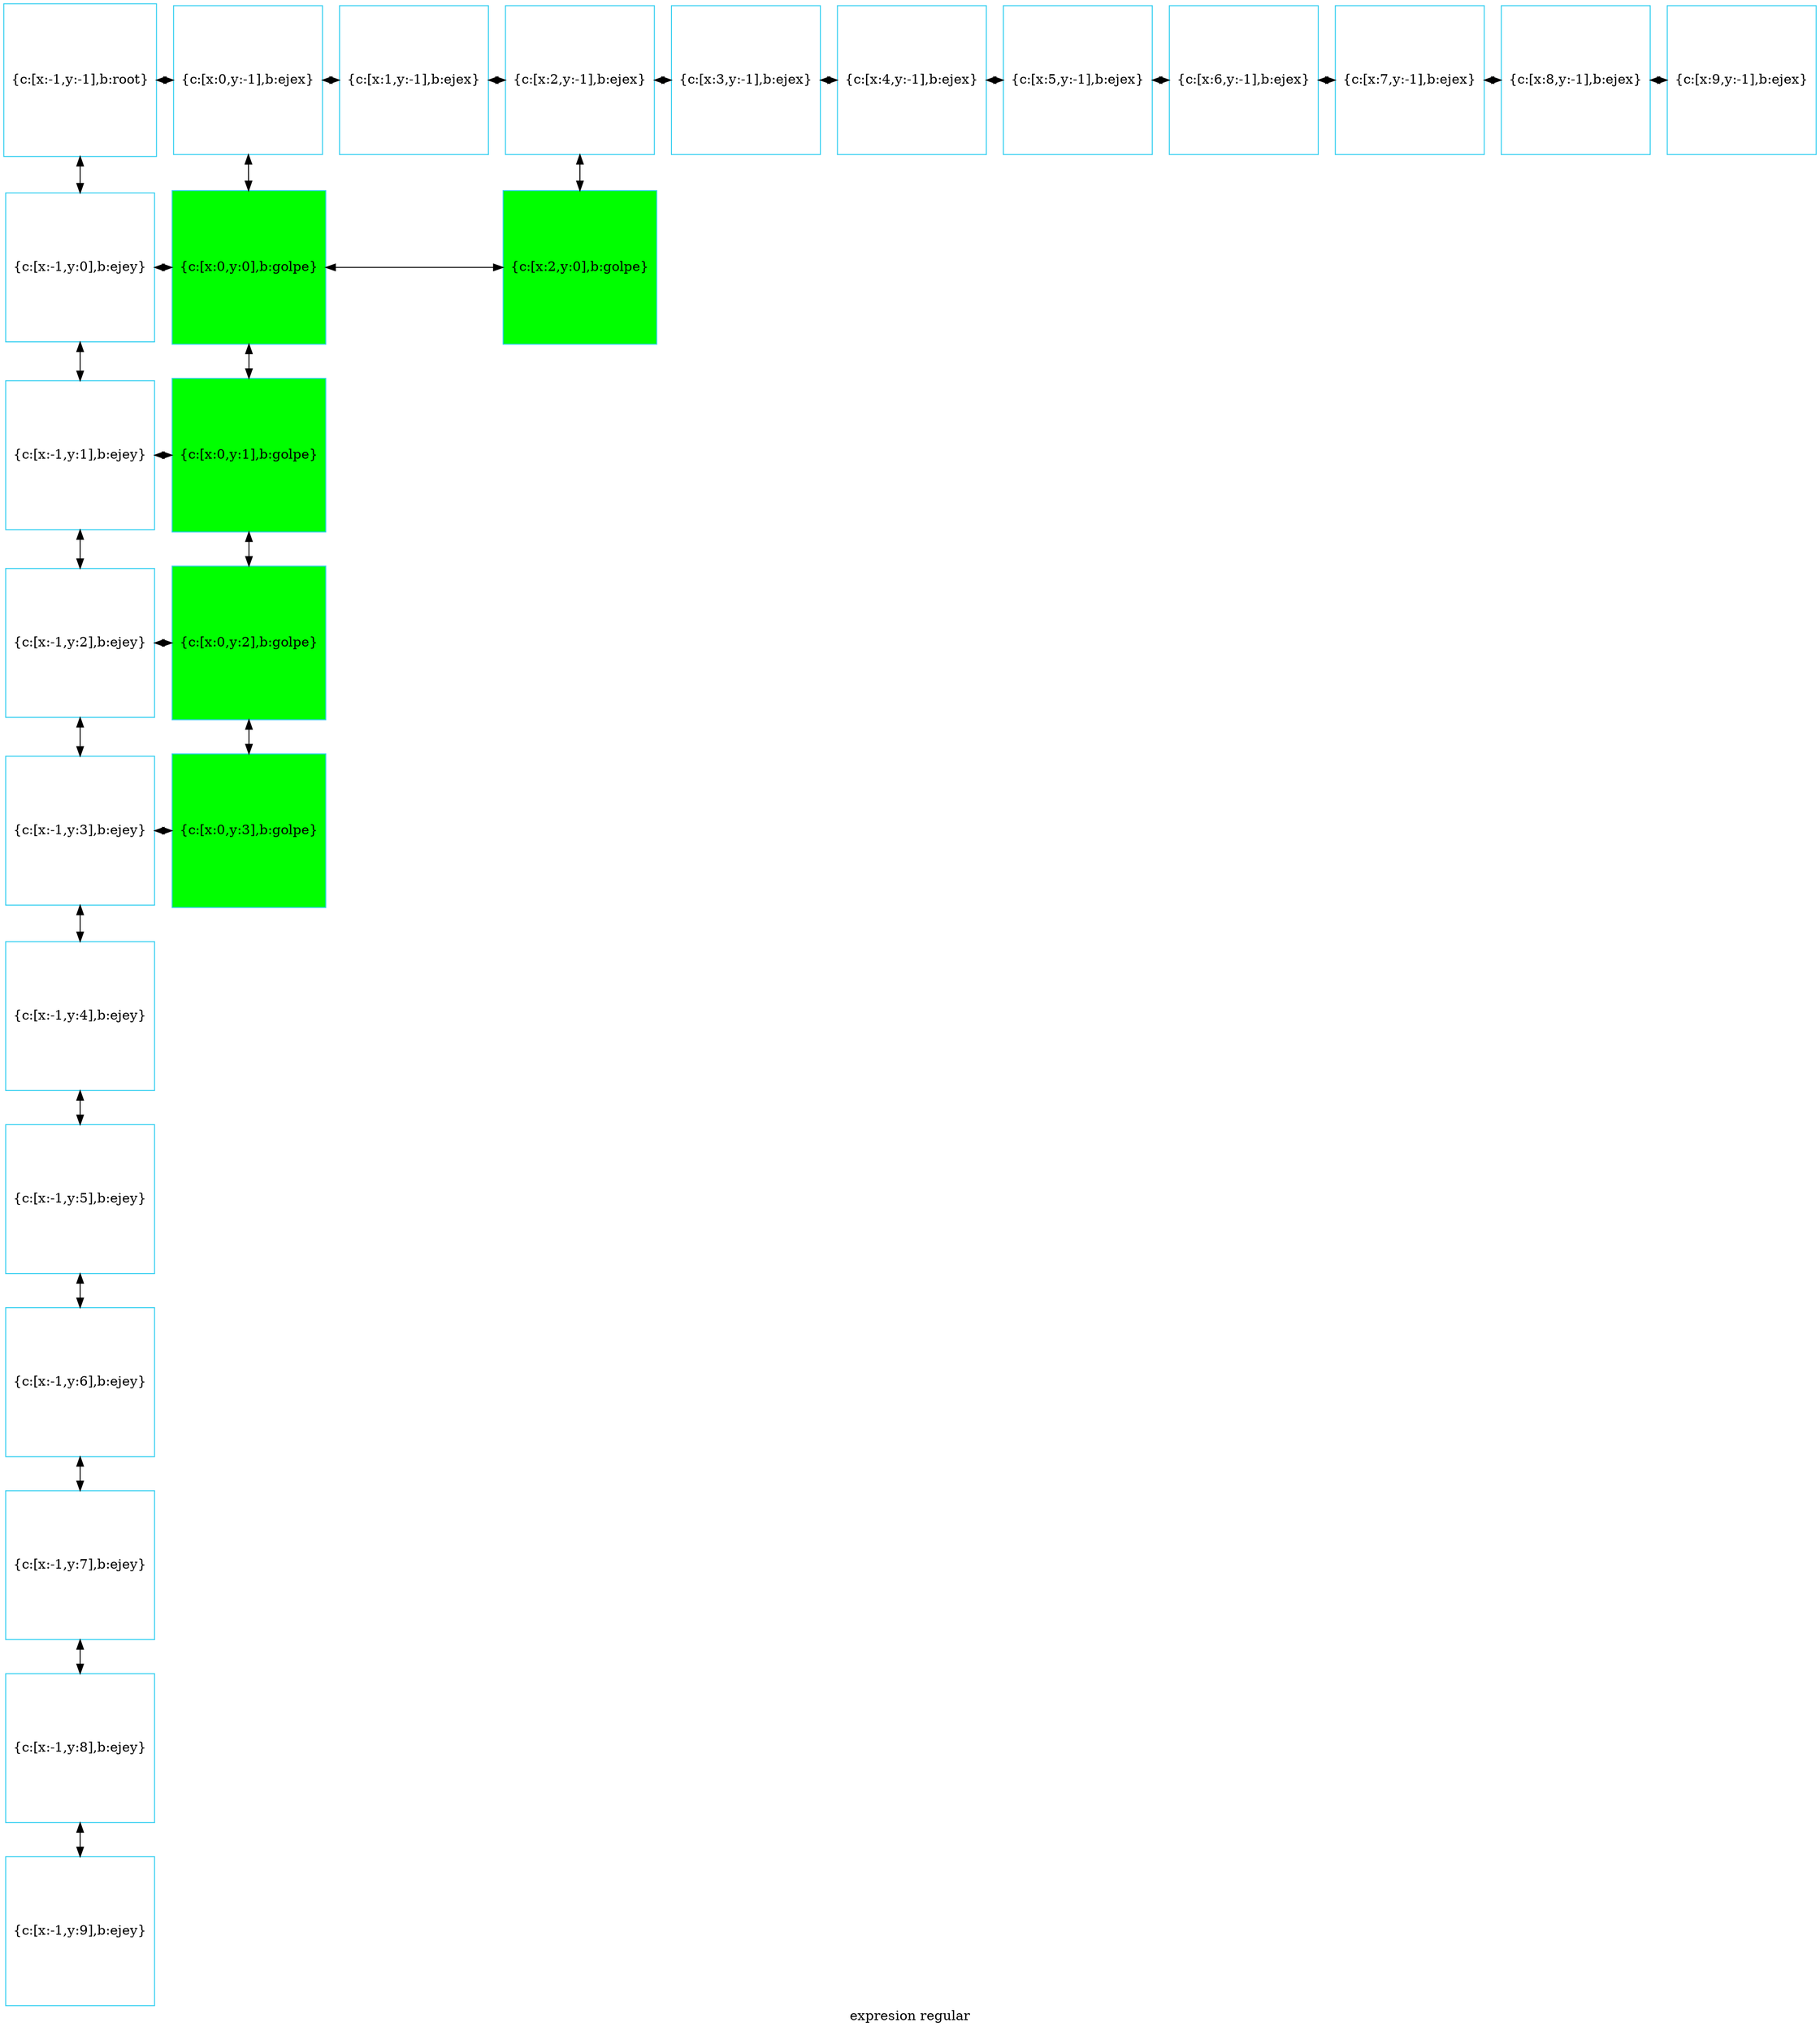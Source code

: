 digraph G
{label="expresion regular"
        node[shape = square]
        node[style = filled]
        node[fillcolor = "#EEEEE"]
        node[color = "#EEEEE"]
        node[color = "#31CEF0"]

1075654605984[label="{c:[x:-1,y:-1],b:root}",fillcolor = "white"]
1075654606128[label="{c:[x:0,y:-1],b:ejex}",fillcolor = "white"]
1075654606272[label="{c:[x:1,y:-1],b:ejex}",fillcolor = "white"]
1075654606416[label="{c:[x:2,y:-1],b:ejex}",fillcolor = "white"]
1075654606560[label="{c:[x:3,y:-1],b:ejex}",fillcolor = "white"]
1075654606704[label="{c:[x:4,y:-1],b:ejex}",fillcolor = "white"]
1075654615104[label="{c:[x:5,y:-1],b:ejex}",fillcolor = "white"]
1075654615248[label="{c:[x:6,y:-1],b:ejex}",fillcolor = "white"]
1075654615392[label="{c:[x:7,y:-1],b:ejex}",fillcolor = "white"]
1075654615536[label="{c:[x:8,y:-1],b:ejex}",fillcolor = "white"]
1075654615680[label="{c:[x:9,y:-1],b:ejex}",fillcolor = "white"]
1075654615824[label="{c:[x:-1,y:0],b:ejey}",fillcolor = "white"]
1075654632784[label="{c:[x:0,y:0],b:golpe}",fillcolor = "green"]
1075654647232[label="{c:[x:2,y:0],b:golpe}",fillcolor = "green"]
1075654615968[label="{c:[x:-1,y:1],b:ejey}",fillcolor = "white"]
1075654633120[label="{c:[x:0,y:1],b:golpe}",fillcolor = "green"]
1075654616112[label="{c:[x:-1,y:2],b:ejey}",fillcolor = "white"]
1075654633456[label="{c:[x:0,y:2],b:golpe}",fillcolor = "green"]
1075654616256[label="{c:[x:-1,y:3],b:ejey}",fillcolor = "white"]
1075654633792[label="{c:[x:0,y:3],b:golpe}",fillcolor = "green"]
1075654616400[label="{c:[x:-1,y:4],b:ejey}",fillcolor = "white"]
1075654616544[label="{c:[x:-1,y:5],b:ejey}",fillcolor = "white"]
1075654616688[label="{c:[x:-1,y:6],b:ejey}",fillcolor = "white"]
1075654616832[label="{c:[x:-1,y:7],b:ejey}",fillcolor = "white"]
1075654616976[label="{c:[x:-1,y:8],b:ejey}",fillcolor = "white"]
1075654617120[label="{c:[x:-1,y:9],b:ejey}",fillcolor = "white"]
1075654605984->1075654615824[dir = both];
1075654615824->1075654615968[dir = both];
1075654615968->1075654616112[dir = both];
1075654616112->1075654616256[dir = both];
1075654616256->1075654616400[dir = both];
1075654616400->1075654616544[dir = both];
1075654616544->1075654616688[dir = both];
1075654616688->1075654616832[dir = both];
1075654616832->1075654616976[dir = both];
1075654616976->1075654617120[dir = both];
1075654606128->1075654632784[dir = both];
1075654632784->1075654633120[dir = both];
1075654633120->1075654633456[dir = both];
1075654633456->1075654633792[dir = both];
1075654606416->1075654647232[dir = both];
1075654605984->1075654606128[dir = both];
1075654606128->1075654606272[dir = both];
1075654606272->1075654606416[dir = both];
1075654606416->1075654606560[dir = both];
1075654606560->1075654606704[dir = both];
1075654606704->1075654615104[dir = both];
1075654615104->1075654615248[dir = both];
1075654615248->1075654615392[dir = both];
1075654615392->1075654615536[dir = both];
1075654615536->1075654615680[dir = both];
1075654615824->1075654632784[constraint=false,dir = both];
1075654632784->1075654647232[constraint=false,dir = both];
1075654615968->1075654633120[constraint=false,dir = both];
1075654616112->1075654633456[constraint=false,dir = both];
1075654616256->1075654633792[constraint=false,dir = both];
 {rank=same; 1075654605984;1075654606128;1075654606272;1075654606416;1075654606560;1075654606704;1075654615104;1075654615248;1075654615392;1075654615536;1075654615680;}
 {rank=same; 1075654615824;1075654632784;1075654647232;}
 {rank=same; 1075654615968;1075654633120;}
 {rank=same; 1075654616112;1075654633456;}
 {rank=same; 1075654616256;1075654633792;}
 {rank=same; 1075654616400;}
 {rank=same; 1075654616544;}
 {rank=same; 1075654616688;}
 {rank=same; 1075654616832;}
 {rank=same; 1075654616976;}
 {rank=same; 1075654617120;}
}